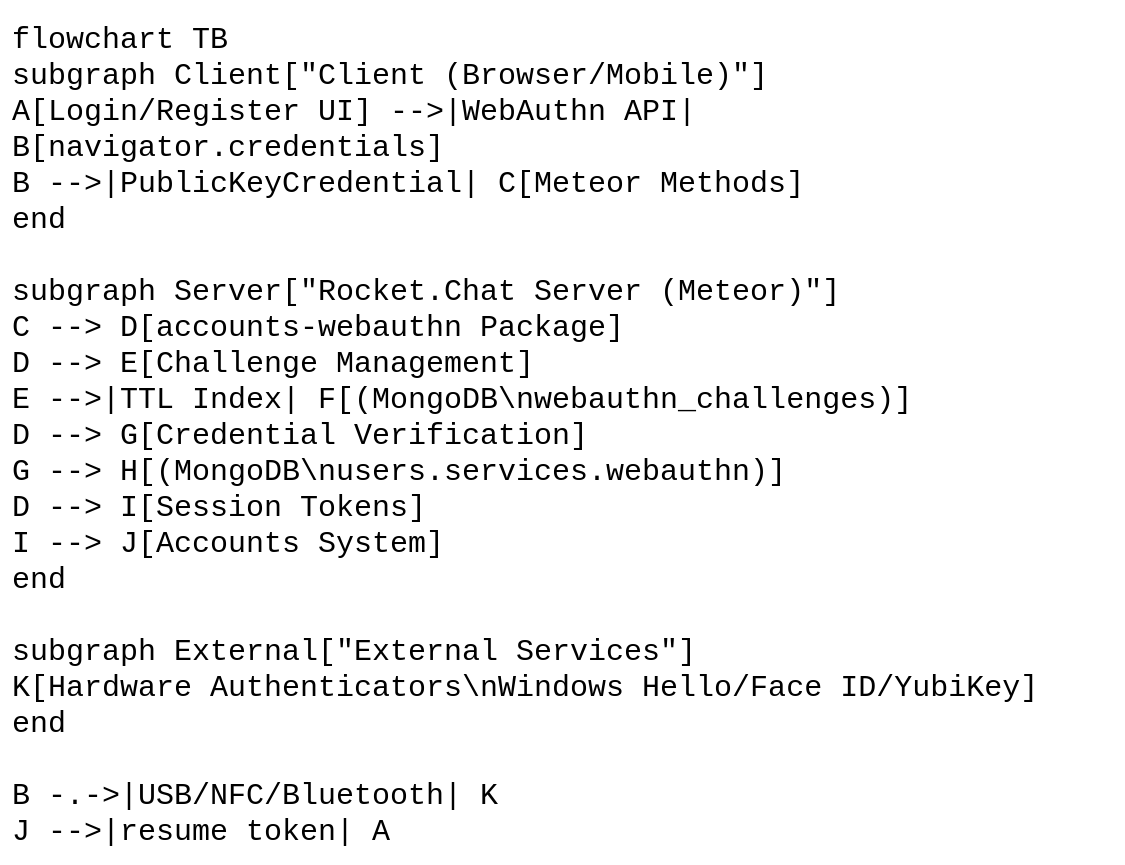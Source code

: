 <mxfile version="26.2.9">
  <diagram name="Page-1" id="NSVxYJOA4GDVEOJFEL16">
    <mxGraphModel dx="874" dy="1531" grid="1" gridSize="10" guides="1" tooltips="1" connect="1" arrows="1" fold="1" page="1" pageScale="1" pageWidth="850" pageHeight="1100" math="0" shadow="0">
      <root>
        <mxCell id="0" />
        <mxCell id="1" parent="0" />
        <UserObject label="flowchart TB&#xa;    subgraph Client[&quot;Client (Browser/Mobile)&quot;]&#xa;        A[Login/Register UI] --&gt;|WebAuthn API| B[navigator.credentials]&#xa;        B --&gt;|PublicKeyCredential| C[Meteor Methods]&#xa;    end&#xa;&#xa;    subgraph Server[&quot;Rocket.Chat Server (Meteor)&quot;]&#xa;        C --&gt; D[accounts-webauthn Package]&#xa;        D --&gt; E[Challenge Management]&#xa;        E --&gt;|TTL Index| F[(MongoDB\nwebauthn_challenges)]&#xa;        D --&gt; G[Credential Verification]&#xa;        G --&gt; H[(MongoDB\nusers.services.webauthn)]&#xa;        D --&gt; I[Session Tokens]&#xa;        I --&gt; J[Accounts System]&#xa;    end&#xa;&#xa;    subgraph External[&quot;External Services&quot;]&#xa;        K[Hardware Authenticators\nWindows Hello/Face ID/YubiKey]&#xa;    end&#xa;&#xa;    B -.-&gt;|USB/NFC/Bluetooth| K&#xa;    J --&gt;|resume token| A" link="sequenceDiagram&#xa;    participant Client&#xa;    participant MeteorServer&#xa;    participant MongoDB&#xa;    &#xa;    Client-&gt;&gt;MeteorServer: Meteor.call(&#39;webauthn.register.start&#39;)&#xa;    MeteorServer-&gt;&gt;MongoDB: Insert challenge (TTL 2min)&#xa;    MeteorServer--&gt;&gt;Client: {options, meteorToken}&#xa;    &#xa;    Client-&gt;&gt;Client: credentials.create({publicKey: options})&#xa;    Client-&gt;&gt;MeteorServer: Meteor.call(&#39;webauthn.register.finish&#39;, {attestation, meteorToken})&#xa;    MeteorServer-&gt;&gt;MongoDB: Verify challenge&#xa;    MeteorServer-&gt;&gt;Server: verifyRegistrationResponse()&#xa;    MeteorServer-&gt;&gt;MongoDB: Users.update({$push: {&#39;services.webauthn&#39;: credential}})&#xa;    MeteorServer--&gt;&gt;Client: {success: true}" id="JN1MgxtYlR3WPIgTjP6B-1">
          <mxCell style="text;whiteSpace=wrap;strokeColor=light-dark(transparent,#E6E6E6);textShadow=0;fontStyle=0;spacingTop=1;spacing=5;verticalAlign=bottom;labelBackgroundColor=default;horizontal=1;fontSize=15;fontFamily=Courier New;" parent="1" vertex="1">
            <mxGeometry x="80" y="-70" width="560" height="430" as="geometry" />
          </mxCell>
        </UserObject>
      </root>
    </mxGraphModel>
  </diagram>
</mxfile>
